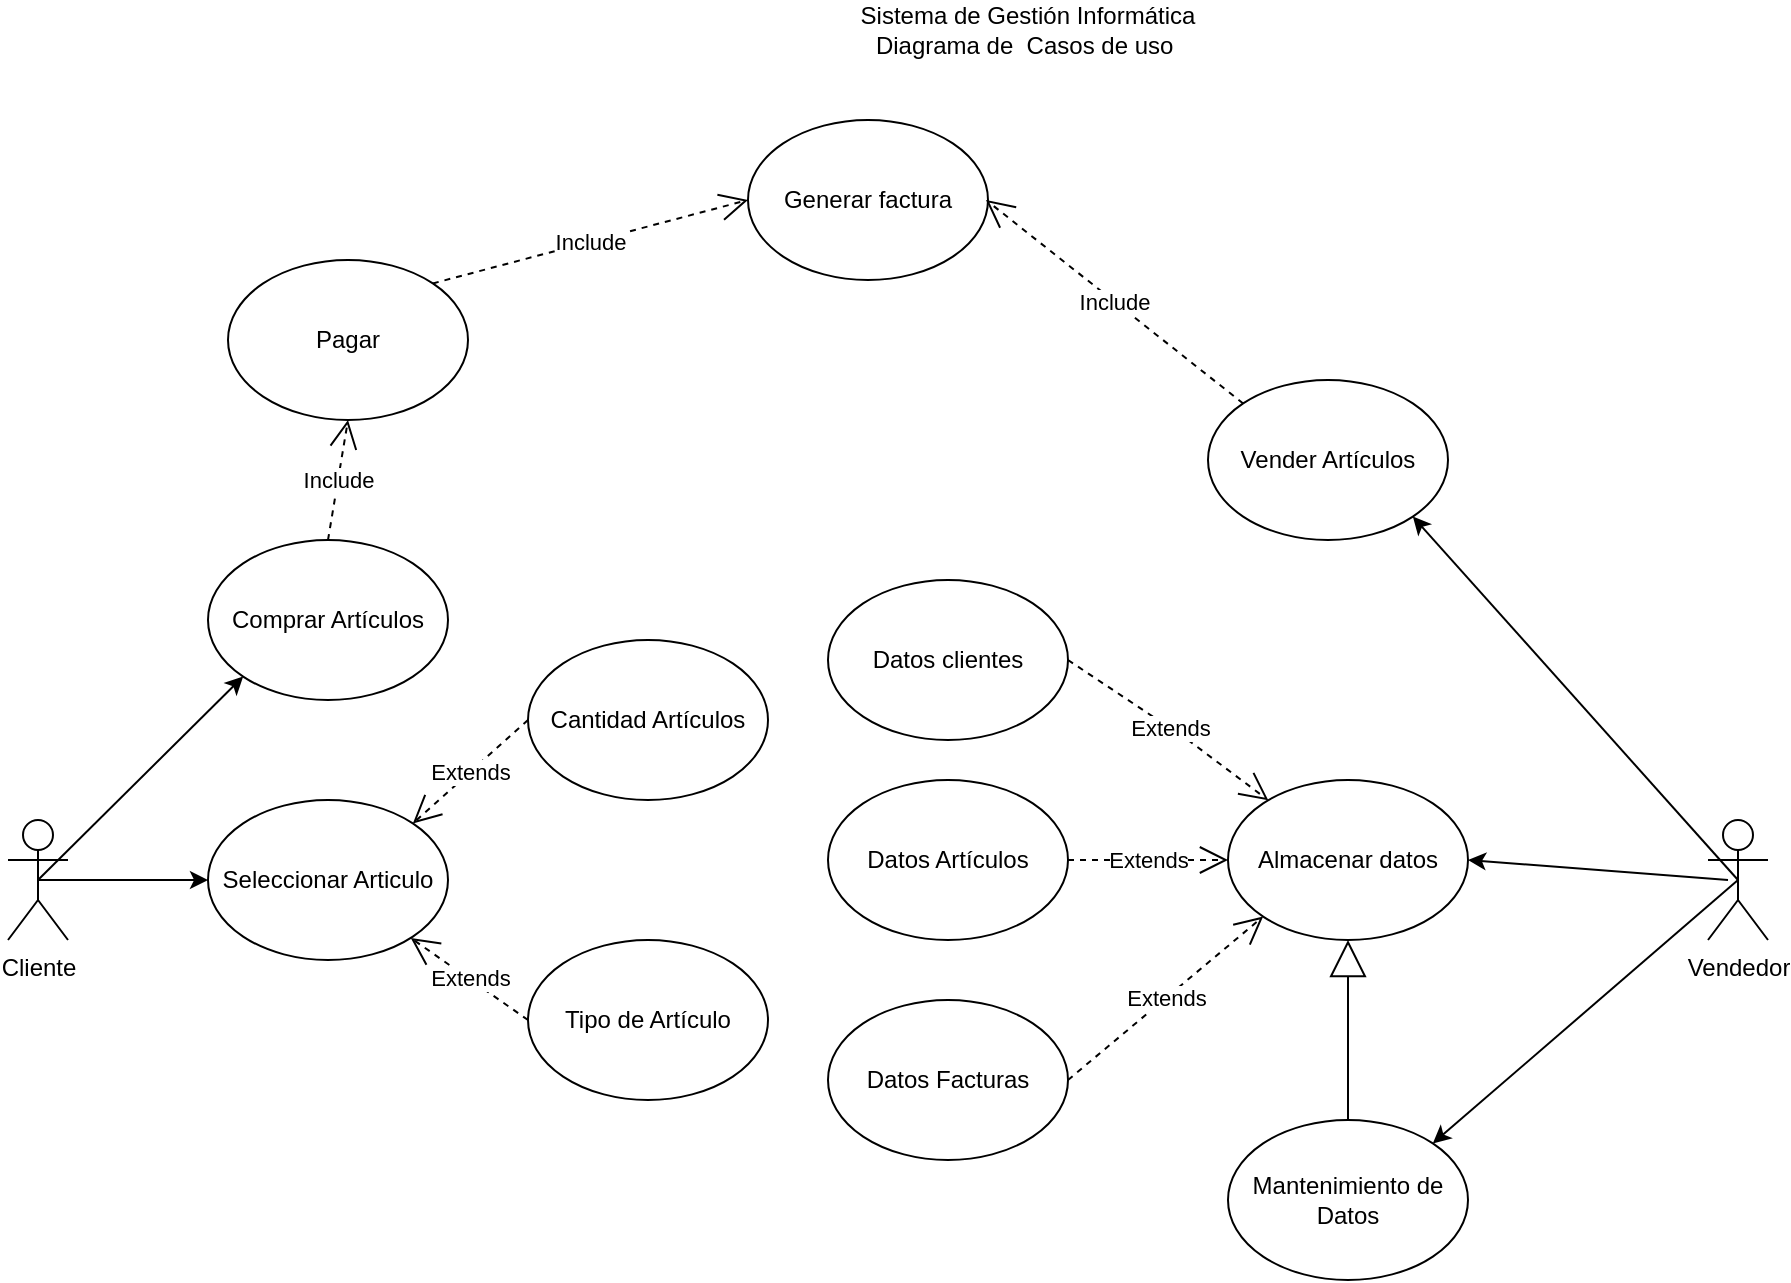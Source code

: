 <mxfile version="16.5.1" type="device"><diagram id="HxxridBuUnWu1Kt8p2wD" name="Página-1"><mxGraphModel dx="1102" dy="1025" grid="1" gridSize="10" guides="1" tooltips="1" connect="1" arrows="1" fold="1" page="1" pageScale="1" pageWidth="827" pageHeight="1169" math="0" shadow="0"><root><mxCell id="0"/><mxCell id="1" parent="0"/><mxCell id="GYk6xWr8zASkfC4AbhOi-1" value="Cliente" style="shape=umlActor;verticalLabelPosition=bottom;verticalAlign=top;html=1;outlineConnect=0;" parent="1" vertex="1"><mxGeometry x="60" y="470" width="30" height="60" as="geometry"/></mxCell><mxCell id="GYk6xWr8zASkfC4AbhOi-2" value="Vendedor" style="shape=umlActor;verticalLabelPosition=bottom;verticalAlign=top;html=1;outlineConnect=0;" parent="1" vertex="1"><mxGeometry x="910" y="470" width="30" height="60" as="geometry"/></mxCell><mxCell id="GYk6xWr8zASkfC4AbhOi-3" value="Comprar Artículos" style="ellipse;whiteSpace=wrap;html=1;" parent="1" vertex="1"><mxGeometry x="160" y="330" width="120" height="80" as="geometry"/></mxCell><mxCell id="GYk6xWr8zASkfC4AbhOi-5" value="Vender Artículos" style="ellipse;whiteSpace=wrap;html=1;" parent="1" vertex="1"><mxGeometry x="660" y="250" width="120" height="80" as="geometry"/></mxCell><mxCell id="GYk6xWr8zASkfC4AbhOi-6" value="" style="endArrow=classic;html=1;rounded=0;entryX=1;entryY=1;entryDx=0;entryDy=0;exitX=0.5;exitY=0.5;exitDx=0;exitDy=0;exitPerimeter=0;" parent="1" source="GYk6xWr8zASkfC4AbhOi-2" target="GYk6xWr8zASkfC4AbhOi-5" edge="1"><mxGeometry width="50" height="50" relative="1" as="geometry"><mxPoint x="460" y="650" as="sourcePoint"/><mxPoint x="720" y="340" as="targetPoint"/></mxGeometry></mxCell><mxCell id="GYk6xWr8zASkfC4AbhOi-7" value="Almacenar datos" style="ellipse;whiteSpace=wrap;html=1;" parent="1" vertex="1"><mxGeometry x="670" y="450" width="120" height="80" as="geometry"/></mxCell><mxCell id="GYk6xWr8zASkfC4AbhOi-8" value="Datos clientes" style="ellipse;whiteSpace=wrap;html=1;" parent="1" vertex="1"><mxGeometry x="470" y="350" width="120" height="80" as="geometry"/></mxCell><mxCell id="GYk6xWr8zASkfC4AbhOi-9" value="Datos Artículos" style="ellipse;whiteSpace=wrap;html=1;" parent="1" vertex="1"><mxGeometry x="470" y="450" width="120" height="80" as="geometry"/></mxCell><mxCell id="GYk6xWr8zASkfC4AbhOi-10" value="Datos Facturas" style="ellipse;whiteSpace=wrap;html=1;" parent="1" vertex="1"><mxGeometry x="470" y="560" width="120" height="80" as="geometry"/></mxCell><mxCell id="GYk6xWr8zASkfC4AbhOi-11" value="Extends" style="endArrow=open;endSize=12;dashed=1;html=1;rounded=0;exitX=1;exitY=0.5;exitDx=0;exitDy=0;" parent="1" source="GYk6xWr8zASkfC4AbhOi-8" target="GYk6xWr8zASkfC4AbhOi-7" edge="1"><mxGeometry width="160" relative="1" as="geometry"><mxPoint x="400" y="620" as="sourcePoint"/><mxPoint x="560" y="620" as="targetPoint"/><Array as="points"><mxPoint x="650" y="430"/></Array></mxGeometry></mxCell><mxCell id="GYk6xWr8zASkfC4AbhOi-14" value="Extends" style="endArrow=open;endSize=12;dashed=1;html=1;rounded=0;exitX=1;exitY=0.5;exitDx=0;exitDy=0;entryX=0;entryY=0.5;entryDx=0;entryDy=0;" parent="1" source="GYk6xWr8zASkfC4AbhOi-9" target="GYk6xWr8zASkfC4AbhOi-7" edge="1"><mxGeometry width="160" relative="1" as="geometry"><mxPoint x="400" y="620" as="sourcePoint"/><mxPoint x="650" y="600" as="targetPoint"/></mxGeometry></mxCell><mxCell id="GYk6xWr8zASkfC4AbhOi-15" value="Extends" style="endArrow=open;endSize=12;dashed=1;html=1;rounded=0;exitX=1;exitY=0.5;exitDx=0;exitDy=0;entryX=0;entryY=1;entryDx=0;entryDy=0;" parent="1" source="GYk6xWr8zASkfC4AbhOi-10" target="GYk6xWr8zASkfC4AbhOi-7" edge="1"><mxGeometry width="160" relative="1" as="geometry"><mxPoint x="680" y="610" as="sourcePoint"/><mxPoint x="760" y="610" as="targetPoint"/></mxGeometry></mxCell><mxCell id="GYk6xWr8zASkfC4AbhOi-16" value="" style="endArrow=classic;html=1;rounded=0;entryX=1;entryY=0.5;entryDx=0;entryDy=0;" parent="1" target="GYk6xWr8zASkfC4AbhOi-7" edge="1"><mxGeometry width="50" height="50" relative="1" as="geometry"><mxPoint x="920" y="500" as="sourcePoint"/><mxPoint x="510" y="600" as="targetPoint"/></mxGeometry></mxCell><mxCell id="GYk6xWr8zASkfC4AbhOi-18" value="Pagar" style="ellipse;whiteSpace=wrap;html=1;" parent="1" vertex="1"><mxGeometry x="170" y="190" width="120" height="80" as="geometry"/></mxCell><object label="Include" id="GYk6xWr8zASkfC4AbhOi-19"><mxCell style="endArrow=open;endSize=12;dashed=1;html=1;rounded=0;exitX=0.5;exitY=0;exitDx=0;exitDy=0;entryX=0.5;entryY=1;entryDx=0;entryDy=0;" parent="1" source="GYk6xWr8zASkfC4AbhOi-3" target="GYk6xWr8zASkfC4AbhOi-18" edge="1"><mxGeometry width="160" relative="1" as="geometry"><mxPoint x="330" y="620" as="sourcePoint"/><mxPoint x="270" y="780" as="targetPoint"/></mxGeometry></mxCell></object><mxCell id="GYk6xWr8zASkfC4AbhOi-21" value="Seleccionar Articulo" style="ellipse;whiteSpace=wrap;html=1;" parent="1" vertex="1"><mxGeometry x="160" y="460" width="120" height="80" as="geometry"/></mxCell><mxCell id="GYk6xWr8zASkfC4AbhOi-22" value="Cantidad Artículos" style="ellipse;whiteSpace=wrap;html=1;" parent="1" vertex="1"><mxGeometry x="320" y="380" width="120" height="80" as="geometry"/></mxCell><mxCell id="GYk6xWr8zASkfC4AbhOi-23" value="Tipo de Artículo" style="ellipse;whiteSpace=wrap;html=1;" parent="1" vertex="1"><mxGeometry x="320" y="530" width="120" height="80" as="geometry"/></mxCell><mxCell id="GYk6xWr8zASkfC4AbhOi-24" value="" style="endArrow=classic;html=1;rounded=0;exitX=0.5;exitY=0.5;exitDx=0;exitDy=0;exitPerimeter=0;entryX=0;entryY=1;entryDx=0;entryDy=0;" parent="1" source="GYk6xWr8zASkfC4AbhOi-1" target="GYk6xWr8zASkfC4AbhOi-3" edge="1"><mxGeometry width="50" height="50" relative="1" as="geometry"><mxPoint x="560" y="650" as="sourcePoint"/><mxPoint x="610" y="600" as="targetPoint"/></mxGeometry></mxCell><mxCell id="GYk6xWr8zASkfC4AbhOi-25" value="" style="endArrow=classic;html=1;rounded=0;exitX=0.5;exitY=0.5;exitDx=0;exitDy=0;exitPerimeter=0;entryX=0;entryY=0.5;entryDx=0;entryDy=0;" parent="1" source="GYk6xWr8zASkfC4AbhOi-1" target="GYk6xWr8zASkfC4AbhOi-21" edge="1"><mxGeometry width="50" height="50" relative="1" as="geometry"><mxPoint x="560" y="650" as="sourcePoint"/><mxPoint x="610" y="600" as="targetPoint"/></mxGeometry></mxCell><mxCell id="GYk6xWr8zASkfC4AbhOi-26" value="Extends" style="endArrow=open;endSize=12;dashed=1;html=1;rounded=0;exitX=0;exitY=0.5;exitDx=0;exitDy=0;entryX=1;entryY=0;entryDx=0;entryDy=0;" parent="1" source="GYk6xWr8zASkfC4AbhOi-22" target="GYk6xWr8zASkfC4AbhOi-21" edge="1"><mxGeometry width="160" relative="1" as="geometry"><mxPoint x="510" y="620" as="sourcePoint"/><mxPoint x="130" y="900" as="targetPoint"/></mxGeometry></mxCell><mxCell id="GYk6xWr8zASkfC4AbhOi-28" value="Extends" style="endArrow=open;endSize=12;dashed=1;html=1;rounded=0;exitX=0;exitY=0.5;exitDx=0;exitDy=0;" parent="1" source="GYk6xWr8zASkfC4AbhOi-23" target="GYk6xWr8zASkfC4AbhOi-21" edge="1"><mxGeometry width="160" relative="1" as="geometry"><mxPoint x="370" y="730" as="sourcePoint"/><mxPoint x="180" y="1160" as="targetPoint"/></mxGeometry></mxCell><mxCell id="GYk6xWr8zASkfC4AbhOi-29" value="Generar factura" style="ellipse;whiteSpace=wrap;html=1;" parent="1" vertex="1"><mxGeometry x="430" y="120" width="120" height="80" as="geometry"/></mxCell><object label="Include" id="GYk6xWr8zASkfC4AbhOi-30"><mxCell style="endArrow=open;endSize=12;dashed=1;html=1;rounded=0;exitX=1;exitY=0;exitDx=0;exitDy=0;entryX=0;entryY=0.5;entryDx=0;entryDy=0;" parent="1" source="GYk6xWr8zASkfC4AbhOi-18" target="GYk6xWr8zASkfC4AbhOi-29" edge="1"><mxGeometry width="160" relative="1" as="geometry"><mxPoint x="352.43" y="350" as="sourcePoint"/><mxPoint x="350.004" y="288.284" as="targetPoint"/></mxGeometry></mxCell></object><mxCell id="GYk6xWr8zASkfC4AbhOi-31" value="Mantenimiento de Datos" style="ellipse;whiteSpace=wrap;html=1;" parent="1" vertex="1"><mxGeometry x="670" y="620" width="120" height="80" as="geometry"/></mxCell><mxCell id="GYk6xWr8zASkfC4AbhOi-32" value="" style="endArrow=classic;html=1;rounded=0;entryX=1;entryY=0;entryDx=0;entryDy=0;exitX=0.5;exitY=0.5;exitDx=0;exitDy=0;exitPerimeter=0;" parent="1" source="GYk6xWr8zASkfC4AbhOi-2" target="GYk6xWr8zASkfC4AbhOi-31" edge="1"><mxGeometry width="50" height="50" relative="1" as="geometry"><mxPoint x="930" y="510" as="sourcePoint"/><mxPoint x="800" y="500" as="targetPoint"/></mxGeometry></mxCell><mxCell id="GYk6xWr8zASkfC4AbhOi-33" value="" style="endArrow=block;endSize=16;endFill=0;html=1;rounded=0;exitX=0.5;exitY=0;exitDx=0;exitDy=0;entryX=0.5;entryY=1;entryDx=0;entryDy=0;" parent="1" source="GYk6xWr8zASkfC4AbhOi-31" target="GYk6xWr8zASkfC4AbhOi-7" edge="1"><mxGeometry width="160" relative="1" as="geometry"><mxPoint x="510" y="410" as="sourcePoint"/><mxPoint x="670" y="410" as="targetPoint"/></mxGeometry></mxCell><mxCell id="GYk6xWr8zASkfC4AbhOi-34" value="Sistema de Gestión Informática&lt;br&gt;Diagrama de&amp;nbsp; Casos de uso&amp;nbsp;" style="text;html=1;strokeColor=none;fillColor=none;align=center;verticalAlign=middle;whiteSpace=wrap;rounded=0;" parent="1" vertex="1"><mxGeometry x="480" y="60" width="180" height="30" as="geometry"/></mxCell><object label="Include" id="6W3Fra3gP-VF1EvREwE7-1"><mxCell style="endArrow=open;endSize=12;dashed=1;html=1;rounded=0;exitX=0;exitY=0;exitDx=0;exitDy=0;" edge="1" parent="1" source="GYk6xWr8zASkfC4AbhOi-5"><mxGeometry width="160" relative="1" as="geometry"><mxPoint x="469.996" y="301.716" as="sourcePoint"/><mxPoint x="549" y="160" as="targetPoint"/></mxGeometry></mxCell></object></root></mxGraphModel></diagram></mxfile>